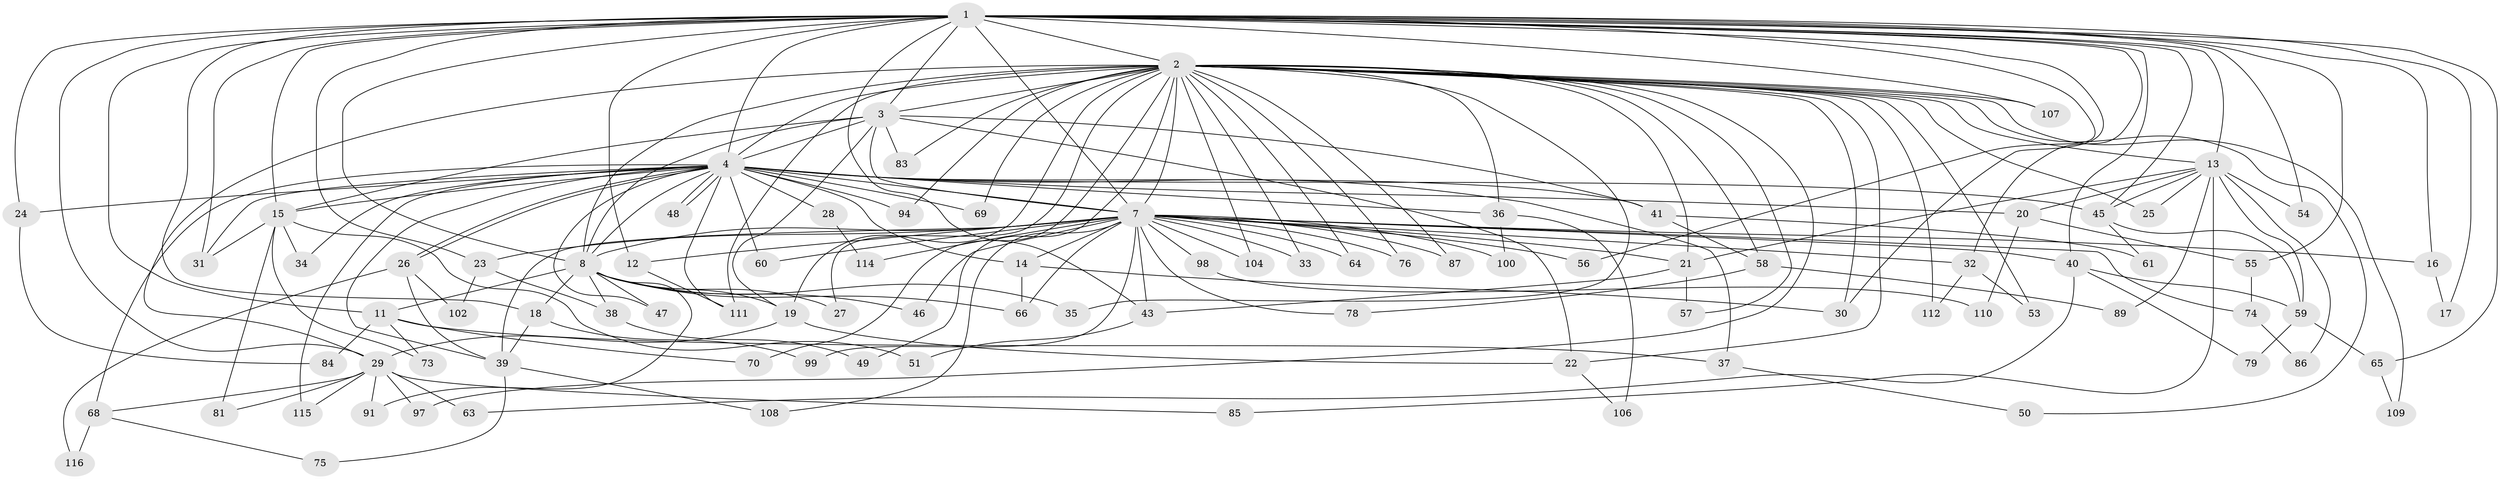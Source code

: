 // Generated by graph-tools (version 1.1) at 2025/51/02/27/25 19:51:44]
// undirected, 92 vertices, 199 edges
graph export_dot {
graph [start="1"]
  node [color=gray90,style=filled];
  1 [super="+9"];
  2 [super="+5"];
  3 [super="+44"];
  4 [super="+6"];
  7 [super="+10"];
  8 [super="+52"];
  11 [super="+62"];
  12;
  13 [super="+42"];
  14 [super="+92"];
  15 [super="+80"];
  16 [super="+71"];
  17;
  18;
  19 [super="+93"];
  20;
  21 [super="+101"];
  22 [super="+105"];
  23;
  24;
  25;
  26 [super="+88"];
  27;
  28;
  29 [super="+82"];
  30 [super="+77"];
  31 [super="+95"];
  32;
  33;
  34;
  35;
  36;
  37;
  38;
  39 [super="+72"];
  40;
  41;
  43;
  45 [super="+90"];
  46;
  47;
  48;
  49;
  50;
  51;
  53;
  54;
  55;
  56;
  57;
  58;
  59 [super="+67"];
  60;
  61;
  63;
  64;
  65;
  66 [super="+103"];
  68 [super="+96"];
  69;
  70;
  73;
  74;
  75;
  76;
  78;
  79;
  81;
  83;
  84;
  85;
  86;
  87;
  89;
  91;
  94;
  97;
  98;
  99;
  100;
  102;
  104;
  106;
  107;
  108;
  109;
  110;
  111 [super="+113"];
  112;
  114;
  115;
  116;
  1 -- 2 [weight=4];
  1 -- 3 [weight=2];
  1 -- 4 [weight=4];
  1 -- 7 [weight=4];
  1 -- 8 [weight=2];
  1 -- 11;
  1 -- 12;
  1 -- 16;
  1 -- 17;
  1 -- 18;
  1 -- 23;
  1 -- 40;
  1 -- 43;
  1 -- 54;
  1 -- 55;
  1 -- 65;
  1 -- 107;
  1 -- 13;
  1 -- 15;
  1 -- 24;
  1 -- 29;
  1 -- 30;
  1 -- 32;
  1 -- 45;
  1 -- 56;
  1 -- 31;
  2 -- 3 [weight=2];
  2 -- 4 [weight=4];
  2 -- 7 [weight=4];
  2 -- 8 [weight=2];
  2 -- 21;
  2 -- 49;
  2 -- 50;
  2 -- 53;
  2 -- 64;
  2 -- 76;
  2 -- 87;
  2 -- 94;
  2 -- 104;
  2 -- 112;
  2 -- 69;
  2 -- 70;
  2 -- 13;
  2 -- 19;
  2 -- 83;
  2 -- 22;
  2 -- 25;
  2 -- 27;
  2 -- 29;
  2 -- 33;
  2 -- 97;
  2 -- 35;
  2 -- 36;
  2 -- 107;
  2 -- 109;
  2 -- 57;
  2 -- 58;
  2 -- 30;
  2 -- 111;
  3 -- 4 [weight=2];
  3 -- 7 [weight=2];
  3 -- 8 [weight=2];
  3 -- 15;
  3 -- 22;
  3 -- 41;
  3 -- 83;
  3 -- 19;
  4 -- 7 [weight=4];
  4 -- 8 [weight=3];
  4 -- 24;
  4 -- 26;
  4 -- 26;
  4 -- 31;
  4 -- 37;
  4 -- 47;
  4 -- 48;
  4 -- 48;
  4 -- 69;
  4 -- 115;
  4 -- 68 [weight=2];
  4 -- 20;
  4 -- 28;
  4 -- 94;
  4 -- 34;
  4 -- 36;
  4 -- 41;
  4 -- 45;
  4 -- 111;
  4 -- 60;
  4 -- 39;
  4 -- 15;
  4 -- 14;
  7 -- 8 [weight=2];
  7 -- 33;
  7 -- 43;
  7 -- 46;
  7 -- 74;
  7 -- 78;
  7 -- 100;
  7 -- 104;
  7 -- 114;
  7 -- 64;
  7 -- 66;
  7 -- 12;
  7 -- 76;
  7 -- 14;
  7 -- 16 [weight=2];
  7 -- 21;
  7 -- 87;
  7 -- 23;
  7 -- 32;
  7 -- 98;
  7 -- 99;
  7 -- 39;
  7 -- 40;
  7 -- 108;
  7 -- 56;
  7 -- 60;
  8 -- 11 [weight=2];
  8 -- 18;
  8 -- 19;
  8 -- 27;
  8 -- 35;
  8 -- 38;
  8 -- 46;
  8 -- 47;
  8 -- 66;
  8 -- 91;
  11 -- 37;
  11 -- 73;
  11 -- 84;
  11 -- 70;
  12 -- 111;
  13 -- 20;
  13 -- 25;
  13 -- 54;
  13 -- 85;
  13 -- 89;
  13 -- 21;
  13 -- 86;
  13 -- 59;
  13 -- 45;
  14 -- 30;
  14 -- 66;
  15 -- 31;
  15 -- 34;
  15 -- 51;
  15 -- 73;
  15 -- 81;
  16 -- 17;
  18 -- 39;
  18 -- 99;
  19 -- 22;
  19 -- 29;
  20 -- 55;
  20 -- 110;
  21 -- 57;
  21 -- 43;
  22 -- 106;
  23 -- 38;
  23 -- 102;
  24 -- 84;
  26 -- 116;
  26 -- 102;
  26 -- 39;
  28 -- 114;
  29 -- 63;
  29 -- 68;
  29 -- 81;
  29 -- 85;
  29 -- 97;
  29 -- 115;
  29 -- 91;
  32 -- 53;
  32 -- 112;
  36 -- 100;
  36 -- 106;
  37 -- 50;
  38 -- 49;
  39 -- 108;
  39 -- 75;
  40 -- 59;
  40 -- 63;
  40 -- 79;
  41 -- 58;
  41 -- 61;
  43 -- 51;
  45 -- 59;
  45 -- 61;
  55 -- 74;
  58 -- 78;
  58 -- 89;
  59 -- 65;
  59 -- 79;
  65 -- 109;
  68 -- 75;
  68 -- 116;
  74 -- 86;
  98 -- 110;
}
